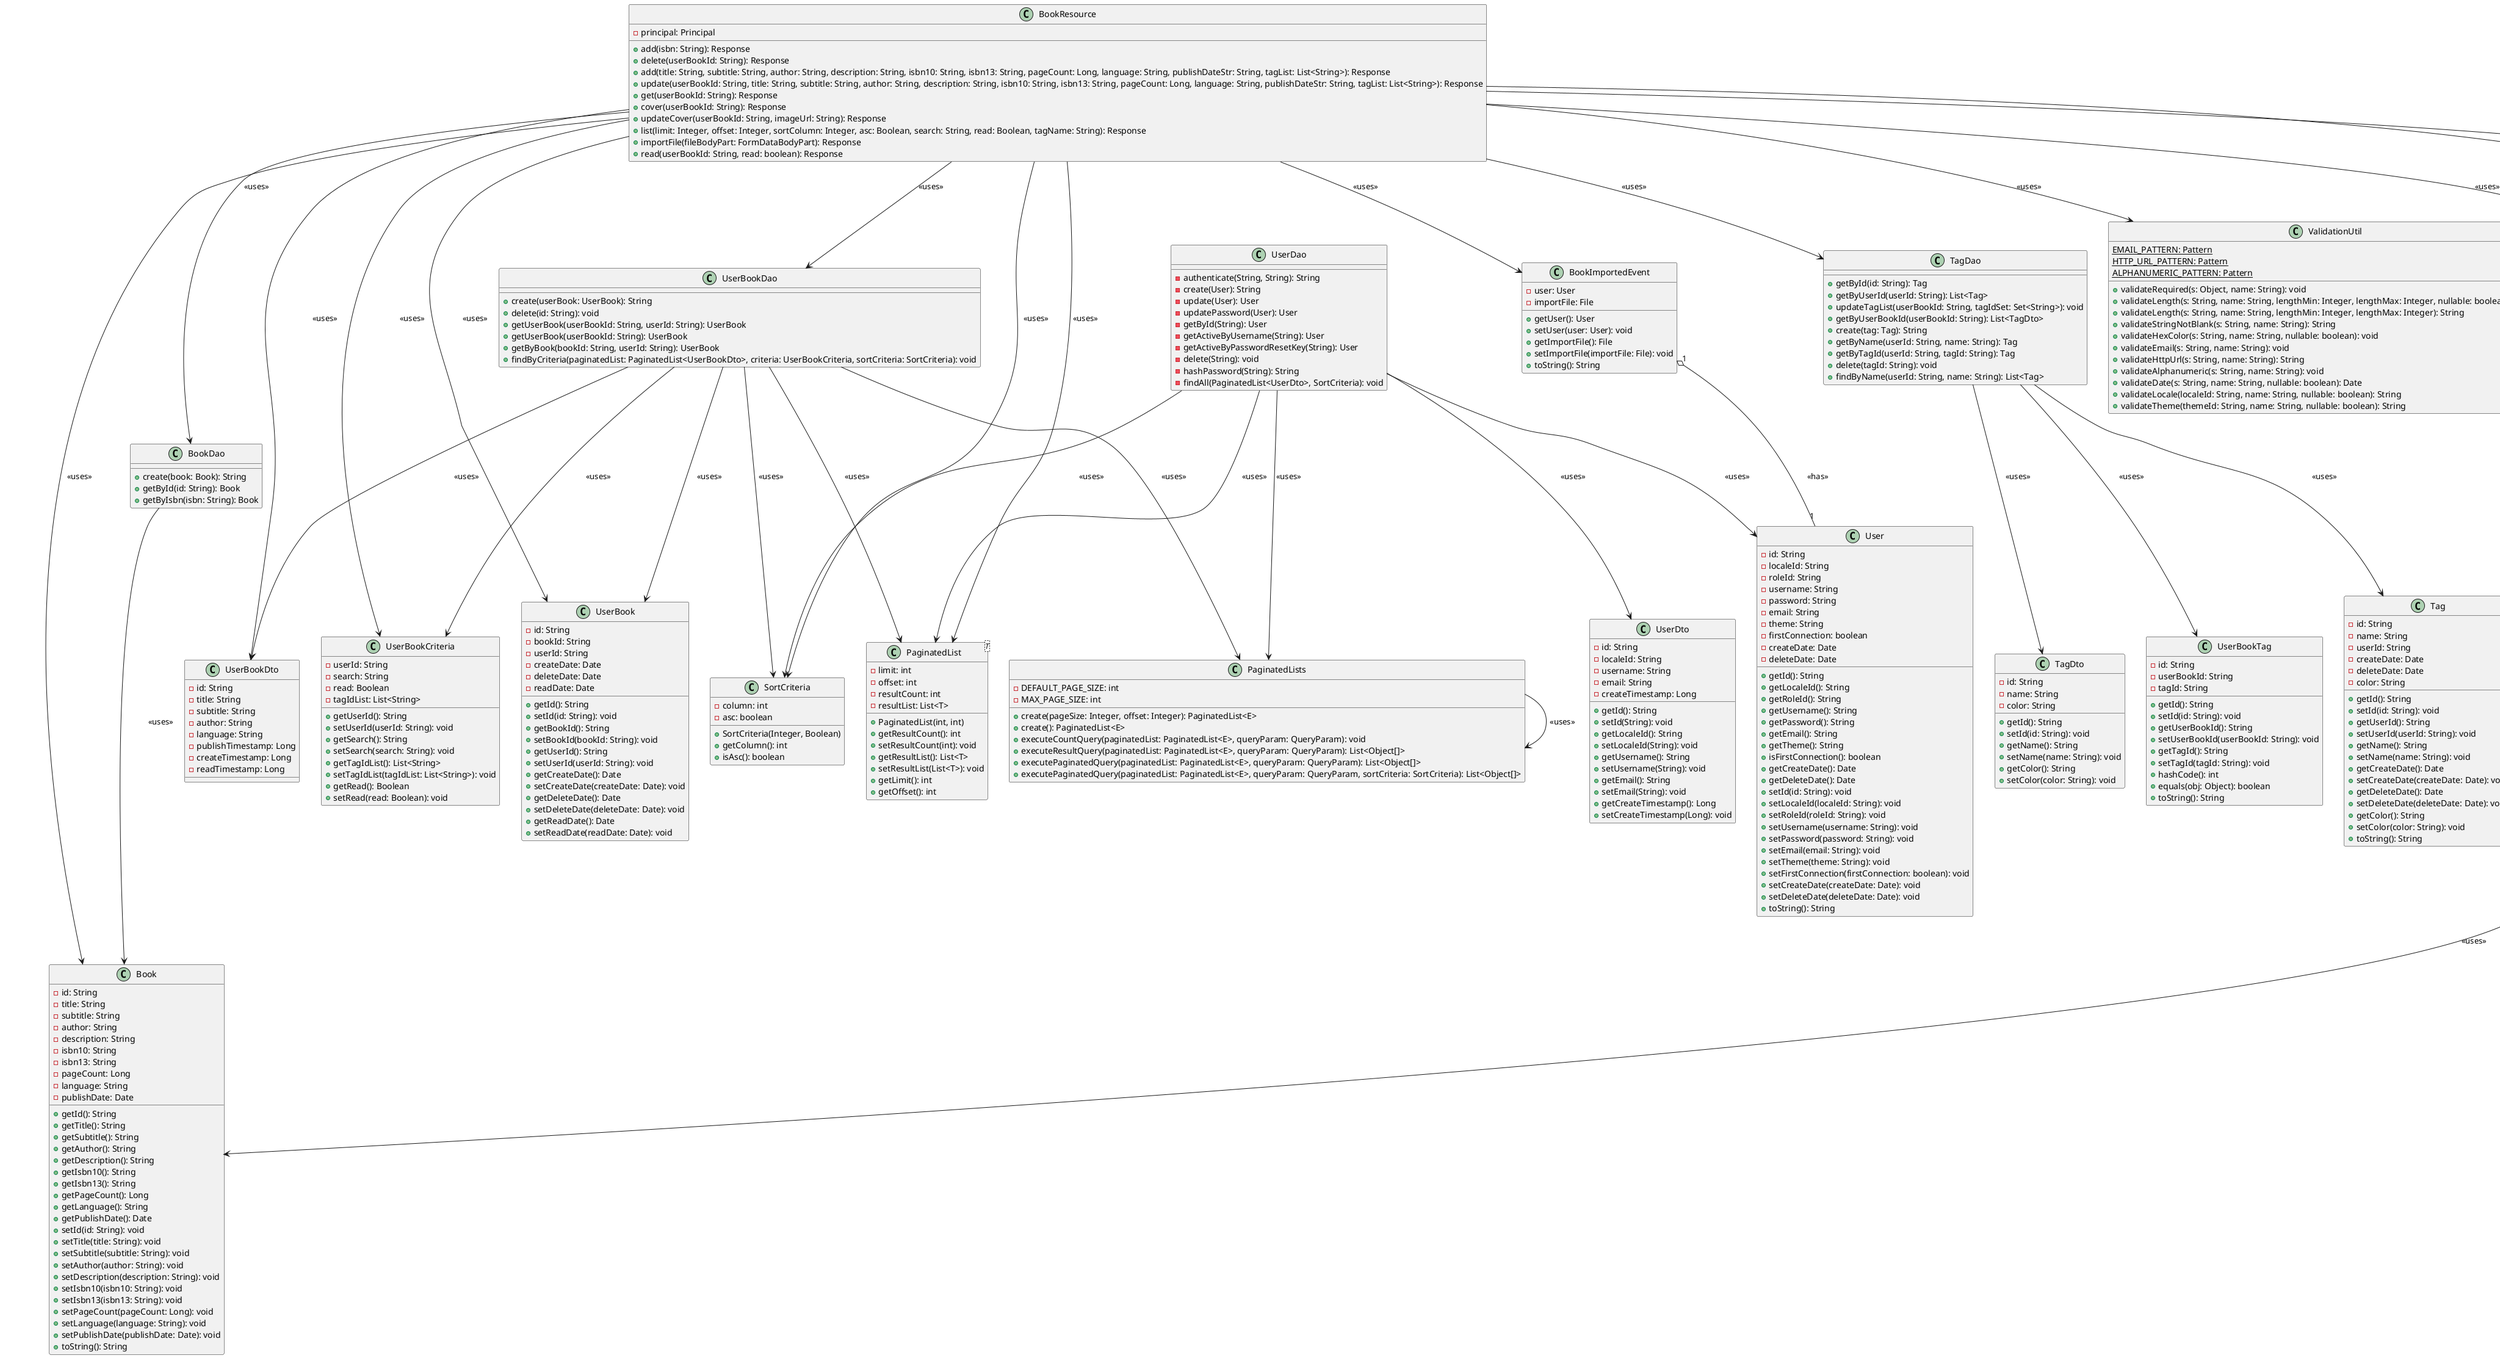 @startuml BookAddDisplay

abstract class BaseResource {
  - request: HttpServletRequest
  - appKey: String
  # principal: IPrincipal
  + authenticate(): boolean
  + checkBaseFunction(baseFunction: BaseFunction): void
  + hasBaseFunction(baseFunction: BaseFunction): boolean
}

class BaseFunction {
  - id: String
  + getId(): String
  + setId(id: String): void
  + toString(): String
}

class BookResource {
    - principal: Principal
    + add(isbn: String): Response
    + delete(userBookId: String): Response
    + add(title: String, subtitle: String, author: String, description: String, isbn10: String, isbn13: String, pageCount: Long, language: String, publishDateStr: String, tagList: List<String>): Response
    + update(userBookId: String, title: String, subtitle: String, author: String, description: String, isbn10: String, isbn13: String, pageCount: Long, language: String, publishDateStr: String, tagList: List<String>): Response
    + get(userBookId: String): Response
    + cover(userBookId: String): Response
    + updateCover(userBookId: String, imageUrl: String): Response
    + list(limit: Integer, offset: Integer, sortColumn: Integer, asc: Boolean, search: String, read: Boolean, tagName: String): Response
    + importFile(fileBodyPart: FormDataBodyPart): Response
    + read(userBookId: String, read: boolean): Response
}

class UserDto {
  - id: String
  - localeId: String
  - username: String
  - email: String
  - createTimestamp: Long

  + getId(): String
  + setId(String): void
  + getLocaleId(): String
  + setLocaleId(String): void
  + getUsername(): String
  + setUsername(String): void
  + getEmail(): String
  + setEmail(String): void
  + getCreateTimestamp(): Long
  + setCreateTimestamp(Long): void
}

class UserDao {
  - authenticate(String, String): String
  - create(User): String
  - update(User): User
  - updatePassword(User): User
  - getById(String): User
  - getActiveByUsername(String): User
  - getActiveByPasswordResetKey(String): User
  - delete(String): void
  - hashPassword(String): String
  - findAll(PaginatedList<UserDto>, SortCriteria): void
}

class User {
  - id: String
  - localeId: String
  - roleId: String
  - username: String
  - password: String
  - email: String
  - theme: String
  - firstConnection: boolean
  - createDate: Date
  - deleteDate: Date
  + getId(): String
  + getLocaleId(): String
  + getRoleId(): String
  + getUsername(): String
  + getPassword(): String
  + getEmail(): String
  + getTheme(): String
  + isFirstConnection(): boolean
  + getCreateDate(): Date
  + getDeleteDate(): Date
  + setId(id: String): void
  + setLocaleId(localeId: String): void
  + setRoleId(roleId: String): void
  + setUsername(username: String): void
  + setPassword(password: String): void
  + setEmail(email: String): void
  + setTheme(theme: String): void
  + setFirstConnection(firstConnection: boolean): void
  + setCreateDate(createDate: Date): void
  + setDeleteDate(deleteDate: Date): void
  + toString(): String
}

class Book {
  - id: String
  - title: String
  - subtitle: String
  - author: String
  - description: String
  - isbn10: String
  - isbn13: String
  - pageCount: Long
  - language: String
  - publishDate: Date
  + getId(): String
  + getTitle(): String
  + getSubtitle(): String
  + getAuthor(): String
  + getDescription(): String
  + getIsbn10(): String
  + getIsbn13(): String
  + getPageCount(): Long
  + getLanguage(): String
  + getPublishDate(): Date
  + setId(id: String): void
  + setTitle(title: String): void
  + setSubtitle(subtitle: String): void
  + setAuthor(author: String): void
  + setDescription(description: String): void
  + setIsbn10(isbn10: String): void
  + setIsbn13(isbn13: String): void
  + setPageCount(pageCount: Long): void
  + setLanguage(language: String): void
  + setPublishDate(publishDate: Date): void
  + toString(): String
}

class Tag {
  - id: String
  - name: String
  - userId: String
  - createDate: Date
  - deleteDate: Date
  - color: String
  + getId(): String
  + setId(id: String): void
  + getUserId(): String
  + setUserId(userId: String): void
  + getName(): String
  + setName(name: String): void
  + getCreateDate(): Date
  + setCreateDate(createDate: Date): void
  + getDeleteDate(): Date
  + setDeleteDate(deleteDate: Date): void
  + getColor(): String
  + setColor(color: String): void
  + toString(): String
}

class UserBook {
  - id: String
  - bookId: String
  - userId: String
  - createDate: Date
  - deleteDate: Date
  - readDate: Date

  + getId(): String
  + setId(id: String): void
  + getBookId(): String
  + setBookId(bookId: String): void
  + getUserId(): String
  + setUserId(userId: String): void
  + getCreateDate(): Date
  + setCreateDate(createDate: Date): void
  + getDeleteDate(): Date
  + setDeleteDate(deleteDate: Date): void
  + getReadDate(): Date
  + setReadDate(readDate: Date): void
}

class UserBookDao {
  +create(userBook: UserBook): String
  +delete(id: String): void
  +getUserBook(userBookId: String, userId: String): UserBook
  +getUserBook(userBookId: String): UserBook
  +getByBook(bookId: String, userId: String): UserBook
  +findByCriteria(paginatedList: PaginatedList<UserBookDto>, criteria: UserBookCriteria, sortCriteria: SortCriteria): void
}

class UserBookDto {
  - id: String
  - title: String
  - subtitle: String
  - author: String
  - language: String
  - publishTimestamp: Long
  - createTimestamp: Long
  - readTimestamp: Long
}

class BookDao {
  + create(book: Book): String
  + getById(id: String): Book
  + getByIsbn(isbn: String): Book
}

class TagDto {
  - id: String
  - name: String
  - color: String

  + getId(): String
  + setId(id: String): void
  + getName(): String
  + setName(name: String): void
  + getColor(): String
  + setColor(color: String): void
}

class TagDao {
  + getById(id: String): Tag
  + getByUserId(userId: String): List<Tag>
  + updateTagList(userBookId: String, tagIdSet: Set<String>): void
  + getByUserBookId(userBookId: String): List<TagDto>
  + create(tag: Tag): String
  + getByName(userId: String, name: String): Tag
  + getByTagId(userId: String, tagId: String): Tag
  + delete(tagId: String): void
  + findByName(userId: String, name: String): List<Tag>
}

class DirectoryUtil {
  + getBaseDataDirectory(): File
  + getDbDirectory(): File
  + getBookDirectory(): File
  + getLogDirectory(): File
  + getThemeDirectory(): File
  - getDataSubDirectory(subdirectory: String): File
}

class BookImportedEvent {
  - user: User
  - importFile: File
  + getUser(): User
  + setUser(user: User): void
  + getImportFile(): File
  + setImportFile(importFile: File): void
  + toString(): String
}

class UserBookCriteria {
  - userId: String
  - search: String
  - read: Boolean
  - tagIdList: List<String>

  + getUserId(): String
  + setUserId(userId: String): void
  + getSearch(): String
  + setSearch(search: String): void
  + getTagIdList(): List<String>
  + setTagIdList(tagIdList: List<String>): void
  + getRead(): Boolean
  + setRead(read: Boolean): void
}

class TagResource {
  - principal: Principal
  - authenticate(): boolean
  - list(): Response
  - add(name: String, color: String): Response
  - update(id: String, name: String, color: String): Response
  - delete(tagId: String): Response
}

class UserBookTag {
  - id: String
  - userBookId: String
  - tagId: String
  + getId(): String
  + setId(id: String): void
  + getUserBookId(): String
  + setUserBookId(userBookId: String): void
  + getTagId(): String
  + setTagId(tagId: String): void
  + hashCode(): int
  + equals(obj: Object): boolean
  + toString(): String
}

class SortCriteria {
  - column: int
  - asc: boolean

  + SortCriteria(Integer, Boolean)
  + getColumn(): int
  + isAsc(): boolean
}

class PaginatedList<T> {
  - limit: int
  - offset: int
  - resultCount: int
  - resultList: List<T>

  + PaginatedList(int, int)
  + getResultCount(): int
  + setResultCount(int): void
  + getResultList(): List<T>
  + setResultList(List<T>): void
  + getLimit(): int
  + getOffset(): int
}

class PaginatedLists {
  {field} -DEFAULT_PAGE_SIZE: int
  {field} -MAX_PAGE_SIZE: int
  + create(pageSize: Integer, offset: Integer): PaginatedList<E>
  + create(): PaginatedList<E>
  + executeCountQuery(paginatedList: PaginatedList<E>, queryParam: QueryParam): void
  + executeResultQuery(paginatedList: PaginatedList<E>, queryParam: QueryParam): List<Object[]>
  + executePaginatedQuery(paginatedList: PaginatedList<E>, queryParam: QueryParam): List<Object[]>
  + executePaginatedQuery(paginatedList: PaginatedList<E>, queryParam: QueryParam, sortCriteria: SortCriteria): List<Object[]>
}

class BookDataService {
- log: Logger
- GOOGLE_BOOKS_SEARCH_FORMAT: String
- OPEN_LIBRARY_FORMAT: String
- executor: ExecutorService
- googleRateLimiter: RateLimiter
- openLibraryRateLimiter: RateLimiter
- apiKeyGoogle: String
- formatter: DateTimeFormatter
+ startUp(): void
+ initConfig(): void
+ searchBook(rawIsbn: String): Book
- searchBookWithGoogle(isbn: String): Book
- searchBookWithOpenLibrary(isbn: String): Book
+ downloadThumbnail(book: Book, imageUrl: String): void
+ shutDown(): void
}

class AppContext {
  - instance: AppContext
  - eventBus: EventBus
  - asyncEventBus: EventBus
  - importEventBus: EventBus
  - bookDataService: BookDataService
  - facebookService: FacebookService
  - asyncExecutorList: List<ExecutorService>
  + getInstance(): AppContext
  - resetEventBus(): void
  - newAsyncEventBus(): EventBus
  + getEventBus(): EventBus
  + getAsyncEventBus(): EventBus
  + getImportEventBus(): EventBus
  + getBookDataService(): BookDataService
  + getFacebookService(): FacebookService
  - AppContext()
}

class ValidationUtil {
  {static} EMAIL_PATTERN: Pattern
  {static} HTTP_URL_PATTERN: Pattern
  {static} ALPHANUMERIC_PATTERN: Pattern
  + validateRequired(s: Object, name: String): void
  + validateLength(s: String, name: String, lengthMin: Integer, lengthMax: Integer, nullable: boolean): String
  + validateLength(s: String, name: String, lengthMin: Integer, lengthMax: Integer): String
  + validateStringNotBlank(s: String, name: String): String
  + validateHexColor(s: String, name: String, nullable: boolean): void
  + validateEmail(s: String, name: String): void
  + validateHttpUrl(s: String, name: String): String
  + validateAlphanumeric(s: String, name: String): void
  + validateDate(s: String, name: String, nullable: boolean): Date
  + validateLocale(localeId: String, name: String, nullable: boolean): String
  + validateTheme(themeId: String, name: String, nullable: boolean): String
}

BookResource --|> BaseResource
TagResource --|> BaseResource

UserDao --> User : <<uses>>
UserDao --> SortCriteria : <<uses>>
UserDao --> PaginatedList : <<uses>>
UserDao --> PaginatedLists : <<uses>>
UserDao --> UserDto : <<uses>>

BookDao --> Book : <<uses>>

TagDao --> UserBookTag :  <<uses>>
TagDao --> TagDto : <<uses>>
TagDao --> Tag : <<uses>>

UserBookDao --> UserBook : <<uses>>
UserBookDao --> PaginatedList : <<uses>>
UserBookDao --> PaginatedLists : <<uses>>
UserBookDao --> SortCriteria : <<uses>>
UserBookDao --> UserBookCriteria : <<uses>>
UserBookDao --> UserBookDto : <<uses>>

BookResource --> ValidationUtil : <<uses>>
BookResource --> AppContext : <<uses>>
BookResource --> Book : <<uses>>
BookResource --> BookDao : <<uses>>
BookResource --> UserBook : <<uses>>
BookResource --> UserBookDao : <<uses>>
BookResource --> TagDao : <<uses>>
BookResource --> UserBookCriteria : <<uses>>
BookResource --> SortCriteria : <<uses>>
BookResource --> PaginatedList : <<uses>>
BookResource --> UserBookDto : <<uses>>

BookResource --> BookImportedEvent : <<uses>>
BookDataService --> DirectoryUtil : <<uses>>
BookDataService --> Book : <<uses>>

BookResource --> DirectoryUtil : <<uses>>

PaginatedLists --> PaginatedLists : <<uses>>

BookImportedEvent "1" o-- "1" User : <<has>>
AppContext "1" o-- "1" BookDataService : <<has>>

@enduml